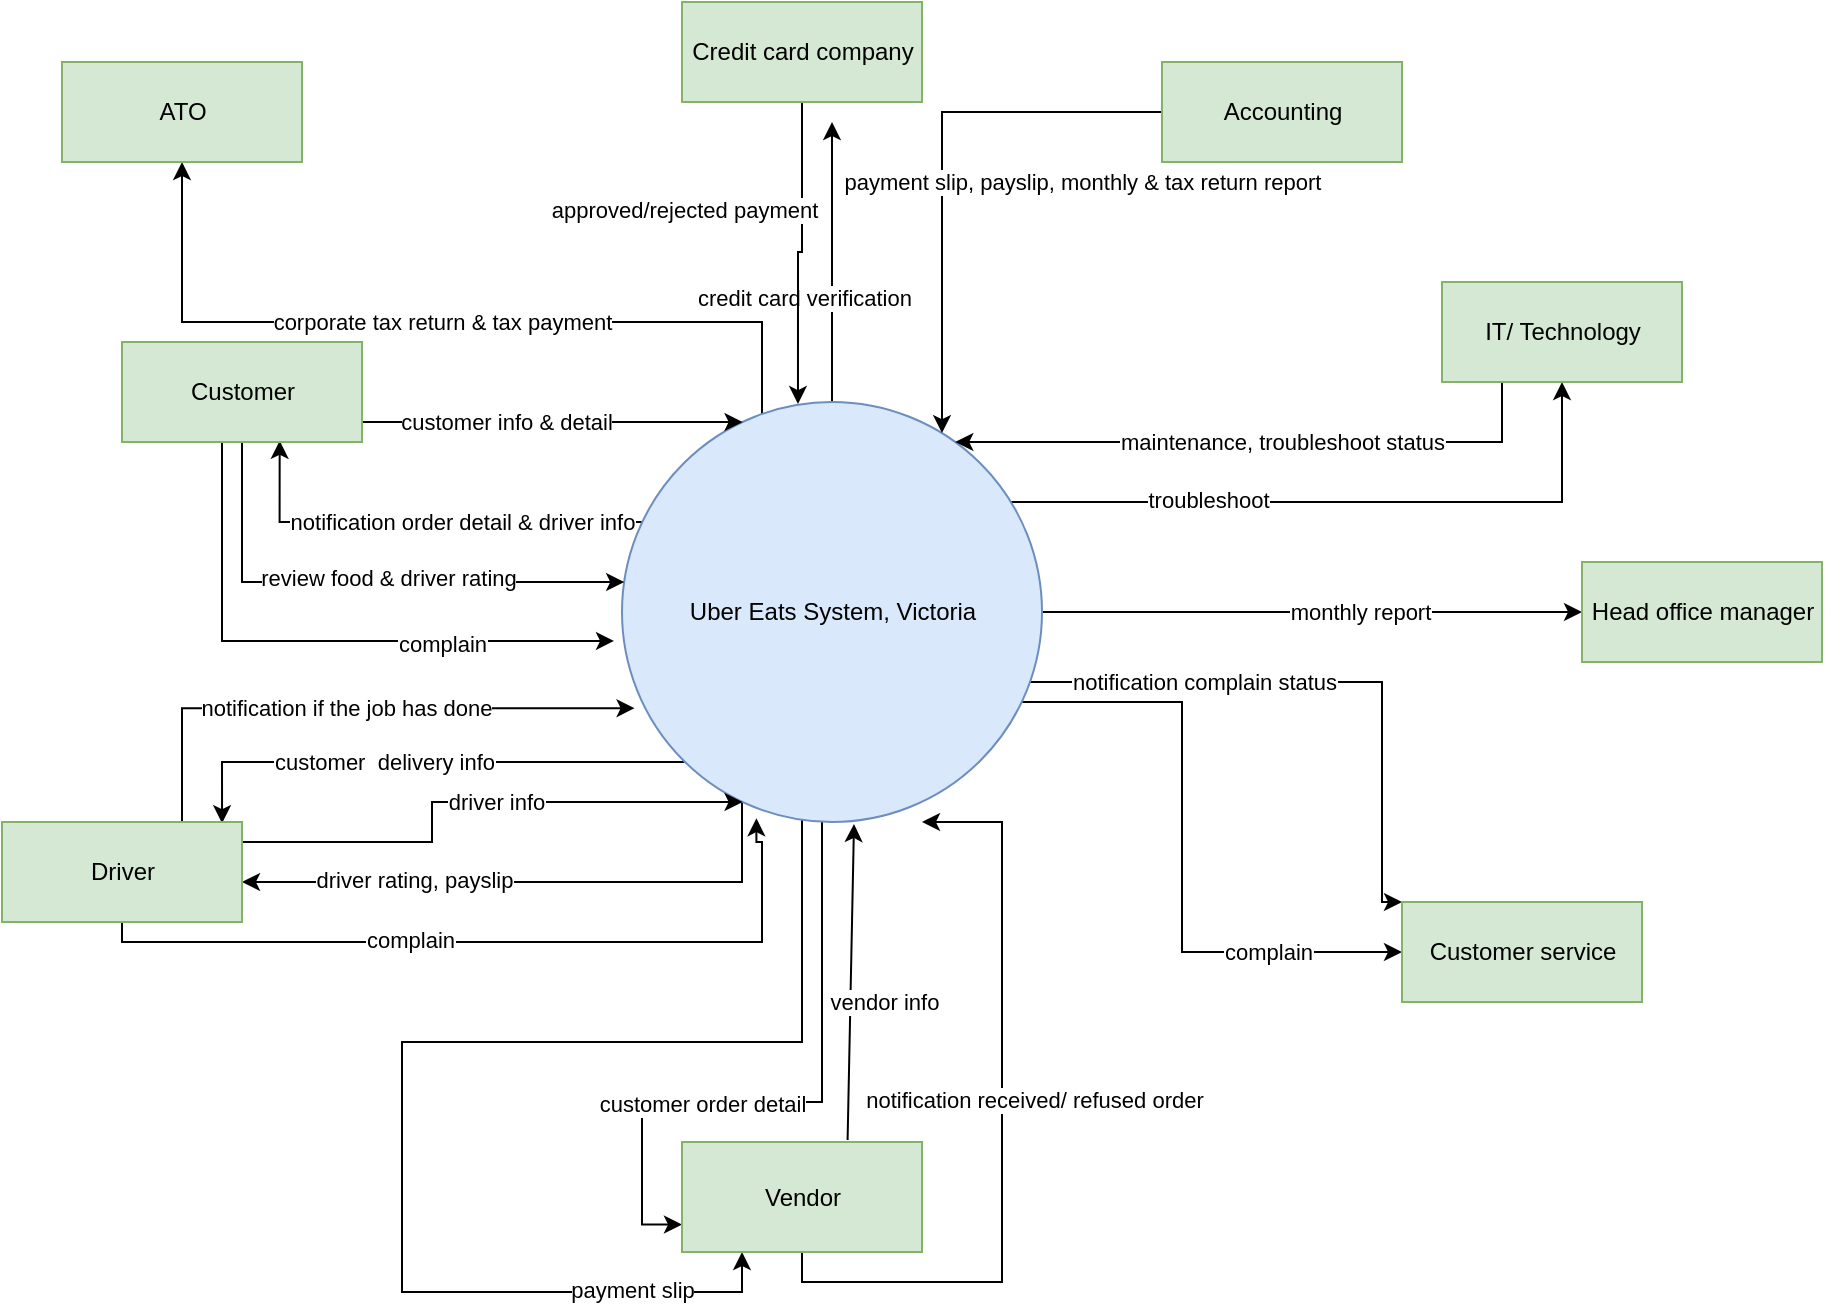 <mxfile version="15.1.4" type="github">
  <diagram id="-tXo5aqi0tB2SsTxorsM" name="Page-1">
    <mxGraphModel dx="1038" dy="579" grid="1" gridSize="10" guides="1" tooltips="1" connect="1" arrows="1" fold="1" page="1" pageScale="1" pageWidth="827" pageHeight="1169" math="0" shadow="0">
      <root>
        <mxCell id="0" />
        <mxCell id="1" parent="0" />
        <mxCell id="KkOyvElttg2o94dctyjD-16" style="edgeStyle=orthogonalEdgeStyle;rounded=0;orthogonalLoop=1;jettySize=auto;html=1;entryX=0.657;entryY=0.988;entryDx=0;entryDy=0;entryPerimeter=0;" edge="1" parent="1" source="KkOyvElttg2o94dctyjD-2" target="KkOyvElttg2o94dctyjD-3">
          <mxGeometry relative="1" as="geometry">
            <Array as="points">
              <mxPoint x="159" y="270" />
            </Array>
          </mxGeometry>
        </mxCell>
        <mxCell id="KkOyvElttg2o94dctyjD-58" value="notification order detail &amp;amp; driver info" style="edgeLabel;html=1;align=center;verticalAlign=middle;resizable=0;points=[];" vertex="1" connectable="0" parent="KkOyvElttg2o94dctyjD-16">
          <mxGeometry x="-0.069" y="-1" relative="1" as="geometry">
            <mxPoint x="13" y="1" as="offset" />
          </mxGeometry>
        </mxCell>
        <mxCell id="KkOyvElttg2o94dctyjD-29" style="edgeStyle=orthogonalEdgeStyle;rounded=0;orthogonalLoop=1;jettySize=auto;html=1;entryX=0;entryY=0.75;entryDx=0;entryDy=0;" edge="1" parent="1" source="KkOyvElttg2o94dctyjD-2" target="KkOyvElttg2o94dctyjD-4">
          <mxGeometry relative="1" as="geometry">
            <Array as="points">
              <mxPoint x="430" y="560" />
              <mxPoint x="340" y="560" />
              <mxPoint x="340" y="621" />
            </Array>
          </mxGeometry>
        </mxCell>
        <mxCell id="KkOyvElttg2o94dctyjD-64" value="customer order detail" style="edgeLabel;html=1;align=center;verticalAlign=middle;resizable=0;points=[];" vertex="1" connectable="0" parent="KkOyvElttg2o94dctyjD-29">
          <mxGeometry x="0.286" y="3" relative="1" as="geometry">
            <mxPoint y="-2" as="offset" />
          </mxGeometry>
        </mxCell>
        <mxCell id="KkOyvElttg2o94dctyjD-34" style="edgeStyle=orthogonalEdgeStyle;rounded=0;orthogonalLoop=1;jettySize=auto;html=1;entryX=0.25;entryY=1;entryDx=0;entryDy=0;" edge="1" parent="1" source="KkOyvElttg2o94dctyjD-2" target="KkOyvElttg2o94dctyjD-4">
          <mxGeometry relative="1" as="geometry">
            <Array as="points">
              <mxPoint x="420" y="530" />
              <mxPoint x="220" y="530" />
              <mxPoint x="220" y="655" />
              <mxPoint x="390" y="655" />
            </Array>
          </mxGeometry>
        </mxCell>
        <mxCell id="KkOyvElttg2o94dctyjD-63" value="payment slip" style="edgeLabel;html=1;align=center;verticalAlign=middle;resizable=0;points=[];" vertex="1" connectable="0" parent="KkOyvElttg2o94dctyjD-34">
          <mxGeometry x="0.76" y="-1" relative="1" as="geometry">
            <mxPoint y="-2" as="offset" />
          </mxGeometry>
        </mxCell>
        <mxCell id="KkOyvElttg2o94dctyjD-38" style="edgeStyle=orthogonalEdgeStyle;rounded=0;orthogonalLoop=1;jettySize=auto;html=1;entryX=0.917;entryY=0.012;entryDx=0;entryDy=0;entryPerimeter=0;" edge="1" parent="1" source="KkOyvElttg2o94dctyjD-2" target="KkOyvElttg2o94dctyjD-5">
          <mxGeometry relative="1" as="geometry">
            <Array as="points">
              <mxPoint x="130" y="390" />
            </Array>
          </mxGeometry>
        </mxCell>
        <mxCell id="KkOyvElttg2o94dctyjD-54" value="customer&amp;nbsp; delivery info" style="edgeLabel;html=1;align=center;verticalAlign=middle;resizable=0;points=[];" vertex="1" connectable="0" parent="KkOyvElttg2o94dctyjD-38">
          <mxGeometry x="0.473" y="4" relative="1" as="geometry">
            <mxPoint x="42" y="-4" as="offset" />
          </mxGeometry>
        </mxCell>
        <mxCell id="KkOyvElttg2o94dctyjD-43" style="edgeStyle=orthogonalEdgeStyle;rounded=0;orthogonalLoop=1;jettySize=auto;html=1;" edge="1" parent="1" source="KkOyvElttg2o94dctyjD-2" target="KkOyvElttg2o94dctyjD-5">
          <mxGeometry relative="1" as="geometry">
            <Array as="points">
              <mxPoint x="390" y="450" />
            </Array>
          </mxGeometry>
        </mxCell>
        <mxCell id="KkOyvElttg2o94dctyjD-52" value="driver rating, payslip" style="edgeLabel;html=1;align=center;verticalAlign=middle;resizable=0;points=[];" vertex="1" connectable="0" parent="KkOyvElttg2o94dctyjD-43">
          <mxGeometry x="0.432" y="3" relative="1" as="geometry">
            <mxPoint x="3" y="-4" as="offset" />
          </mxGeometry>
        </mxCell>
        <mxCell id="KkOyvElttg2o94dctyjD-69" style="edgeStyle=orthogonalEdgeStyle;rounded=0;orthogonalLoop=1;jettySize=auto;html=1;entryX=0;entryY=0.5;entryDx=0;entryDy=0;" edge="1" parent="1" source="KkOyvElttg2o94dctyjD-2" target="KkOyvElttg2o94dctyjD-10">
          <mxGeometry relative="1" as="geometry">
            <Array as="points">
              <mxPoint x="610" y="360" />
              <mxPoint x="610" y="485" />
            </Array>
          </mxGeometry>
        </mxCell>
        <mxCell id="KkOyvElttg2o94dctyjD-70" value="complain" style="edgeLabel;html=1;align=center;verticalAlign=middle;resizable=0;points=[];" vertex="1" connectable="0" parent="KkOyvElttg2o94dctyjD-69">
          <mxGeometry x="0.575" y="-4" relative="1" as="geometry">
            <mxPoint y="-4" as="offset" />
          </mxGeometry>
        </mxCell>
        <mxCell id="KkOyvElttg2o94dctyjD-71" style="edgeStyle=orthogonalEdgeStyle;rounded=0;orthogonalLoop=1;jettySize=auto;html=1;entryX=0;entryY=0;entryDx=0;entryDy=0;" edge="1" parent="1" source="KkOyvElttg2o94dctyjD-2" target="KkOyvElttg2o94dctyjD-10">
          <mxGeometry relative="1" as="geometry">
            <Array as="points">
              <mxPoint x="710" y="350" />
              <mxPoint x="710" y="460" />
            </Array>
          </mxGeometry>
        </mxCell>
        <mxCell id="KkOyvElttg2o94dctyjD-72" value="notification complain status" style="edgeLabel;html=1;align=center;verticalAlign=middle;resizable=0;points=[];" vertex="1" connectable="0" parent="KkOyvElttg2o94dctyjD-71">
          <mxGeometry x="-0.278" y="-4" relative="1" as="geometry">
            <mxPoint x="-20" y="-4" as="offset" />
          </mxGeometry>
        </mxCell>
        <mxCell id="KkOyvElttg2o94dctyjD-73" style="edgeStyle=orthogonalEdgeStyle;rounded=0;orthogonalLoop=1;jettySize=auto;html=1;" edge="1" parent="1" source="KkOyvElttg2o94dctyjD-2">
          <mxGeometry relative="1" as="geometry">
            <mxPoint x="435" y="70" as="targetPoint" />
          </mxGeometry>
        </mxCell>
        <mxCell id="KkOyvElttg2o94dctyjD-74" value="credit card verification" style="edgeLabel;html=1;align=center;verticalAlign=middle;resizable=0;points=[];" vertex="1" connectable="0" parent="KkOyvElttg2o94dctyjD-73">
          <mxGeometry x="0.243" y="3" relative="1" as="geometry">
            <mxPoint x="-12" y="35" as="offset" />
          </mxGeometry>
        </mxCell>
        <mxCell id="KkOyvElttg2o94dctyjD-79" style="edgeStyle=orthogonalEdgeStyle;rounded=0;orthogonalLoop=1;jettySize=auto;html=1;" edge="1" parent="1" source="KkOyvElttg2o94dctyjD-2">
          <mxGeometry relative="1" as="geometry">
            <mxPoint x="810" y="315" as="targetPoint" />
          </mxGeometry>
        </mxCell>
        <mxCell id="KkOyvElttg2o94dctyjD-80" value="monthly report" style="edgeLabel;html=1;align=center;verticalAlign=middle;resizable=0;points=[];" vertex="1" connectable="0" parent="KkOyvElttg2o94dctyjD-79">
          <mxGeometry x="0.175" y="1" relative="1" as="geometry">
            <mxPoint as="offset" />
          </mxGeometry>
        </mxCell>
        <mxCell id="KkOyvElttg2o94dctyjD-81" style="edgeStyle=orthogonalEdgeStyle;rounded=0;orthogonalLoop=1;jettySize=auto;html=1;entryX=0.5;entryY=1;entryDx=0;entryDy=0;" edge="1" parent="1" source="KkOyvElttg2o94dctyjD-2" target="KkOyvElttg2o94dctyjD-8">
          <mxGeometry relative="1" as="geometry">
            <Array as="points">
              <mxPoint x="800" y="260" />
            </Array>
          </mxGeometry>
        </mxCell>
        <mxCell id="KkOyvElttg2o94dctyjD-82" value="troubleshoot" style="edgeLabel;html=1;align=center;verticalAlign=middle;resizable=0;points=[];" vertex="1" connectable="0" parent="KkOyvElttg2o94dctyjD-81">
          <mxGeometry x="-0.415" y="-1" relative="1" as="geometry">
            <mxPoint y="-2" as="offset" />
          </mxGeometry>
        </mxCell>
        <mxCell id="KkOyvElttg2o94dctyjD-92" style="edgeStyle=orthogonalEdgeStyle;rounded=0;orthogonalLoop=1;jettySize=auto;html=1;" edge="1" parent="1" source="KkOyvElttg2o94dctyjD-2">
          <mxGeometry relative="1" as="geometry">
            <mxPoint x="110" y="90" as="targetPoint" />
            <Array as="points">
              <mxPoint x="400" y="170" />
              <mxPoint x="110" y="170" />
            </Array>
          </mxGeometry>
        </mxCell>
        <mxCell id="KkOyvElttg2o94dctyjD-95" value="corporate tax return &amp;amp; tax payment" style="edgeLabel;html=1;align=center;verticalAlign=middle;resizable=0;points=[];" vertex="1" connectable="0" parent="KkOyvElttg2o94dctyjD-92">
          <mxGeometry x="0.024" y="2" relative="1" as="geometry">
            <mxPoint x="7" y="-2" as="offset" />
          </mxGeometry>
        </mxCell>
        <mxCell id="KkOyvElttg2o94dctyjD-2" value="Uber Eats System, Victoria" style="shape=ellipse;html=1;dashed=0;whitespace=wrap;perimeter=ellipsePerimeter;fillColor=#dae8fc;strokeColor=#6c8ebf;" vertex="1" parent="1">
          <mxGeometry x="330" y="210" width="210" height="210" as="geometry" />
        </mxCell>
        <mxCell id="KkOyvElttg2o94dctyjD-11" style="edgeStyle=orthogonalEdgeStyle;rounded=0;orthogonalLoop=1;jettySize=auto;html=1;" edge="1" parent="1" source="KkOyvElttg2o94dctyjD-3" target="KkOyvElttg2o94dctyjD-2">
          <mxGeometry relative="1" as="geometry">
            <Array as="points">
              <mxPoint x="230" y="220" />
              <mxPoint x="230" y="220" />
            </Array>
          </mxGeometry>
        </mxCell>
        <mxCell id="KkOyvElttg2o94dctyjD-60" value="customer info &amp;amp; detail" style="edgeLabel;html=1;align=center;verticalAlign=middle;resizable=0;points=[];" vertex="1" connectable="0" parent="KkOyvElttg2o94dctyjD-11">
          <mxGeometry x="-0.247" y="-2" relative="1" as="geometry">
            <mxPoint y="-2" as="offset" />
          </mxGeometry>
        </mxCell>
        <mxCell id="KkOyvElttg2o94dctyjD-18" style="edgeStyle=orthogonalEdgeStyle;rounded=0;orthogonalLoop=1;jettySize=auto;html=1;" edge="1" parent="1" source="KkOyvElttg2o94dctyjD-3" target="KkOyvElttg2o94dctyjD-2">
          <mxGeometry relative="1" as="geometry">
            <Array as="points">
              <mxPoint x="140" y="300" />
            </Array>
          </mxGeometry>
        </mxCell>
        <mxCell id="KkOyvElttg2o94dctyjD-57" value="review food &amp;amp; driver rating" style="edgeLabel;html=1;align=center;verticalAlign=middle;resizable=0;points=[];" vertex="1" connectable="0" parent="KkOyvElttg2o94dctyjD-18">
          <mxGeometry x="0.091" y="2" relative="1" as="geometry">
            <mxPoint as="offset" />
          </mxGeometry>
        </mxCell>
        <mxCell id="KkOyvElttg2o94dctyjD-20" style="edgeStyle=orthogonalEdgeStyle;rounded=0;orthogonalLoop=1;jettySize=auto;html=1;entryX=-0.019;entryY=0.569;entryDx=0;entryDy=0;entryPerimeter=0;" edge="1" parent="1" source="KkOyvElttg2o94dctyjD-3" target="KkOyvElttg2o94dctyjD-2">
          <mxGeometry relative="1" as="geometry">
            <Array as="points">
              <mxPoint x="130" y="330" />
            </Array>
          </mxGeometry>
        </mxCell>
        <mxCell id="KkOyvElttg2o94dctyjD-56" value="complain" style="edgeLabel;html=1;align=center;verticalAlign=middle;resizable=0;points=[];" vertex="1" connectable="0" parent="KkOyvElttg2o94dctyjD-20">
          <mxGeometry x="0.414" y="-1" relative="1" as="geometry">
            <mxPoint as="offset" />
          </mxGeometry>
        </mxCell>
        <mxCell id="KkOyvElttg2o94dctyjD-3" value="Customer" style="html=1;dashed=0;whitespace=wrap;fillColor=#d5e8d4;strokeColor=#82b366;" vertex="1" parent="1">
          <mxGeometry x="80" y="180" width="120" height="50" as="geometry" />
        </mxCell>
        <mxCell id="KkOyvElttg2o94dctyjD-48" style="edgeStyle=orthogonalEdgeStyle;rounded=0;orthogonalLoop=1;jettySize=auto;html=1;" edge="1" parent="1" source="KkOyvElttg2o94dctyjD-4">
          <mxGeometry relative="1" as="geometry">
            <mxPoint x="480" y="420" as="targetPoint" />
            <Array as="points">
              <mxPoint x="420" y="650" />
              <mxPoint x="520" y="650" />
              <mxPoint x="520" y="420" />
              <mxPoint x="480" y="420" />
            </Array>
          </mxGeometry>
        </mxCell>
        <mxCell id="KkOyvElttg2o94dctyjD-66" value="notification received/ refused order" style="edgeLabel;html=1;align=center;verticalAlign=middle;resizable=0;points=[];" vertex="1" connectable="0" parent="KkOyvElttg2o94dctyjD-48">
          <mxGeometry x="0.07" y="1" relative="1" as="geometry">
            <mxPoint x="17" as="offset" />
          </mxGeometry>
        </mxCell>
        <mxCell id="KkOyvElttg2o94dctyjD-62" style="edgeStyle=none;rounded=0;orthogonalLoop=1;jettySize=auto;html=1;exitX=0.69;exitY=-0.018;exitDx=0;exitDy=0;exitPerimeter=0;" edge="1" parent="1" source="KkOyvElttg2o94dctyjD-4">
          <mxGeometry relative="1" as="geometry">
            <mxPoint x="446" y="421" as="targetPoint" />
          </mxGeometry>
        </mxCell>
        <mxCell id="KkOyvElttg2o94dctyjD-65" value="vendor info" style="edgeLabel;html=1;align=center;verticalAlign=middle;resizable=0;points=[];" vertex="1" connectable="0" parent="KkOyvElttg2o94dctyjD-62">
          <mxGeometry x="-0.127" y="1" relative="1" as="geometry">
            <mxPoint x="18" as="offset" />
          </mxGeometry>
        </mxCell>
        <mxCell id="KkOyvElttg2o94dctyjD-4" value="Vendor" style="html=1;dashed=0;whitespace=wrap;fillColor=#d5e8d4;strokeColor=#82b366;" vertex="1" parent="1">
          <mxGeometry x="360" y="580" width="120" height="55" as="geometry" />
        </mxCell>
        <mxCell id="KkOyvElttg2o94dctyjD-36" style="edgeStyle=orthogonalEdgeStyle;rounded=0;orthogonalLoop=1;jettySize=auto;html=1;" edge="1" parent="1" source="KkOyvElttg2o94dctyjD-5" target="KkOyvElttg2o94dctyjD-2">
          <mxGeometry relative="1" as="geometry">
            <Array as="points">
              <mxPoint x="235" y="430" />
              <mxPoint x="235" y="410" />
            </Array>
          </mxGeometry>
        </mxCell>
        <mxCell id="KkOyvElttg2o94dctyjD-53" value="driver info" style="edgeLabel;html=1;align=center;verticalAlign=middle;resizable=0;points=[];" vertex="1" connectable="0" parent="KkOyvElttg2o94dctyjD-36">
          <mxGeometry x="0.039" y="-2" relative="1" as="geometry">
            <mxPoint x="6" y="-2" as="offset" />
          </mxGeometry>
        </mxCell>
        <mxCell id="KkOyvElttg2o94dctyjD-40" style="edgeStyle=orthogonalEdgeStyle;rounded=0;orthogonalLoop=1;jettySize=auto;html=1;entryX=0.03;entryY=0.729;entryDx=0;entryDy=0;entryPerimeter=0;" edge="1" parent="1" source="KkOyvElttg2o94dctyjD-5" target="KkOyvElttg2o94dctyjD-2">
          <mxGeometry relative="1" as="geometry">
            <Array as="points">
              <mxPoint x="110" y="363" />
            </Array>
          </mxGeometry>
        </mxCell>
        <mxCell id="KkOyvElttg2o94dctyjD-55" value="notification if the job has done" style="edgeLabel;html=1;align=center;verticalAlign=middle;resizable=0;points=[];" vertex="1" connectable="0" parent="KkOyvElttg2o94dctyjD-40">
          <mxGeometry x="-0.468" relative="1" as="geometry">
            <mxPoint x="63" as="offset" />
          </mxGeometry>
        </mxCell>
        <mxCell id="KkOyvElttg2o94dctyjD-46" style="edgeStyle=orthogonalEdgeStyle;rounded=0;orthogonalLoop=1;jettySize=auto;html=1;entryX=0.32;entryY=0.991;entryDx=0;entryDy=0;entryPerimeter=0;" edge="1" parent="1" source="KkOyvElttg2o94dctyjD-5" target="KkOyvElttg2o94dctyjD-2">
          <mxGeometry relative="1" as="geometry">
            <mxPoint x="400" y="430" as="targetPoint" />
            <Array as="points">
              <mxPoint x="80" y="480" />
              <mxPoint x="400" y="480" />
              <mxPoint x="400" y="430" />
              <mxPoint x="397" y="430" />
            </Array>
          </mxGeometry>
        </mxCell>
        <mxCell id="KkOyvElttg2o94dctyjD-51" value="complain" style="edgeLabel;html=1;align=center;verticalAlign=middle;resizable=0;points=[];" vertex="1" connectable="0" parent="KkOyvElttg2o94dctyjD-46">
          <mxGeometry x="-0.223" relative="1" as="geometry">
            <mxPoint y="-1" as="offset" />
          </mxGeometry>
        </mxCell>
        <mxCell id="KkOyvElttg2o94dctyjD-5" value="Driver" style="html=1;dashed=0;whitespace=wrap;fillColor=#d5e8d4;strokeColor=#82b366;" vertex="1" parent="1">
          <mxGeometry x="20" y="420" width="120" height="50" as="geometry" />
        </mxCell>
        <mxCell id="KkOyvElttg2o94dctyjD-75" style="edgeStyle=orthogonalEdgeStyle;rounded=0;orthogonalLoop=1;jettySize=auto;html=1;entryX=0.419;entryY=0.005;entryDx=0;entryDy=0;entryPerimeter=0;" edge="1" parent="1" source="KkOyvElttg2o94dctyjD-6" target="KkOyvElttg2o94dctyjD-2">
          <mxGeometry relative="1" as="geometry" />
        </mxCell>
        <mxCell id="KkOyvElttg2o94dctyjD-76" value="approved/rejected payment" style="edgeLabel;html=1;align=center;verticalAlign=middle;resizable=0;points=[];" vertex="1" connectable="0" parent="KkOyvElttg2o94dctyjD-75">
          <mxGeometry x="-0.294" y="-1" relative="1" as="geometry">
            <mxPoint x="-58" as="offset" />
          </mxGeometry>
        </mxCell>
        <mxCell id="KkOyvElttg2o94dctyjD-6" value="Credit card company" style="html=1;dashed=0;whitespace=wrap;fillColor=#d5e8d4;strokeColor=#82b366;" vertex="1" parent="1">
          <mxGeometry x="360" y="10" width="120" height="50" as="geometry" />
        </mxCell>
        <mxCell id="KkOyvElttg2o94dctyjD-77" style="edgeStyle=orthogonalEdgeStyle;rounded=0;orthogonalLoop=1;jettySize=auto;html=1;" edge="1" parent="1" source="KkOyvElttg2o94dctyjD-7" target="KkOyvElttg2o94dctyjD-2">
          <mxGeometry relative="1" as="geometry">
            <Array as="points">
              <mxPoint x="490" y="65" />
            </Array>
          </mxGeometry>
        </mxCell>
        <mxCell id="KkOyvElttg2o94dctyjD-78" value="payment slip, payslip, monthly &amp;amp; tax return report" style="edgeLabel;html=1;align=center;verticalAlign=middle;resizable=0;points=[];" vertex="1" connectable="0" parent="KkOyvElttg2o94dctyjD-77">
          <mxGeometry x="-0.214" y="-1" relative="1" as="geometry">
            <mxPoint x="66" y="36" as="offset" />
          </mxGeometry>
        </mxCell>
        <mxCell id="KkOyvElttg2o94dctyjD-7" value="Accounting" style="html=1;dashed=0;whitespace=wrap;fillColor=#d5e8d4;strokeColor=#82b366;" vertex="1" parent="1">
          <mxGeometry x="600" y="40" width="120" height="50" as="geometry" />
        </mxCell>
        <mxCell id="KkOyvElttg2o94dctyjD-83" style="edgeStyle=orthogonalEdgeStyle;rounded=0;orthogonalLoop=1;jettySize=auto;html=1;" edge="1" parent="1" source="KkOyvElttg2o94dctyjD-8" target="KkOyvElttg2o94dctyjD-2">
          <mxGeometry relative="1" as="geometry">
            <Array as="points">
              <mxPoint x="770" y="230" />
            </Array>
          </mxGeometry>
        </mxCell>
        <mxCell id="KkOyvElttg2o94dctyjD-84" value="maintenance, troubleshoot status" style="edgeLabel;html=1;align=center;verticalAlign=middle;resizable=0;points=[];" vertex="1" connectable="0" parent="KkOyvElttg2o94dctyjD-83">
          <mxGeometry x="-0.476" y="2" relative="1" as="geometry">
            <mxPoint x="-61" y="-2" as="offset" />
          </mxGeometry>
        </mxCell>
        <mxCell id="KkOyvElttg2o94dctyjD-8" value="IT/ Technology" style="html=1;dashed=0;whitespace=wrap;fillColor=#d5e8d4;strokeColor=#82b366;" vertex="1" parent="1">
          <mxGeometry x="740" y="150" width="120" height="50" as="geometry" />
        </mxCell>
        <mxCell id="KkOyvElttg2o94dctyjD-9" value="Head office manager" style="html=1;dashed=0;whitespace=wrap;fillColor=#d5e8d4;strokeColor=#82b366;" vertex="1" parent="1">
          <mxGeometry x="810" y="290" width="120" height="50" as="geometry" />
        </mxCell>
        <mxCell id="KkOyvElttg2o94dctyjD-10" value="Customer service" style="html=1;dashed=0;whitespace=wrap;fillColor=#d5e8d4;strokeColor=#82b366;" vertex="1" parent="1">
          <mxGeometry x="720" y="460" width="120" height="50" as="geometry" />
        </mxCell>
        <mxCell id="KkOyvElttg2o94dctyjD-91" value="ATO" style="html=1;dashed=0;whitespace=wrap;fillColor=#d5e8d4;strokeColor=#82b366;" vertex="1" parent="1">
          <mxGeometry x="50" y="40" width="120" height="50" as="geometry" />
        </mxCell>
      </root>
    </mxGraphModel>
  </diagram>
</mxfile>
